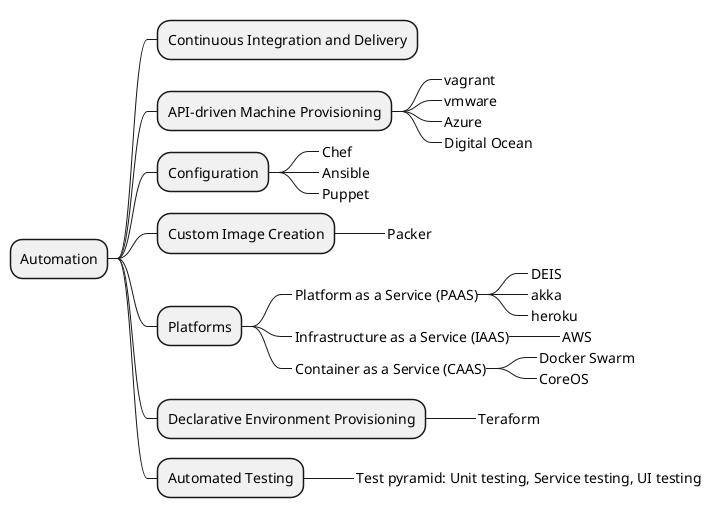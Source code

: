 
@startmindmap "Automation"

+ Automation

++ Continuous Integration and Delivery

++ API-driven Machine Provisioning
+++_ vagrant
+++_ vmware
+++_ Azure
+++_ Digital Ocean

++ Configuration
+++_ Chef
+++_ Ansible
+++_ Puppet

++ Custom Image Creation
+++_ Packer

++ Platforms
+++_ Platform as a Service (PAAS)
++++_ DEIS
++++_ akka
++++_ heroku
+++_ Infrastructure as a Service (IAAS)
++++_ AWS
+++_ Container as a Service (CAAS)
++++_ Docker Swarm
++++_ CoreOS

++ Declarative Environment Provisioning
+++_ Teraform

++ Automated Testing
+++_ Test pyramid: Unit testing, Service testing, UI testing

@endmindmap
